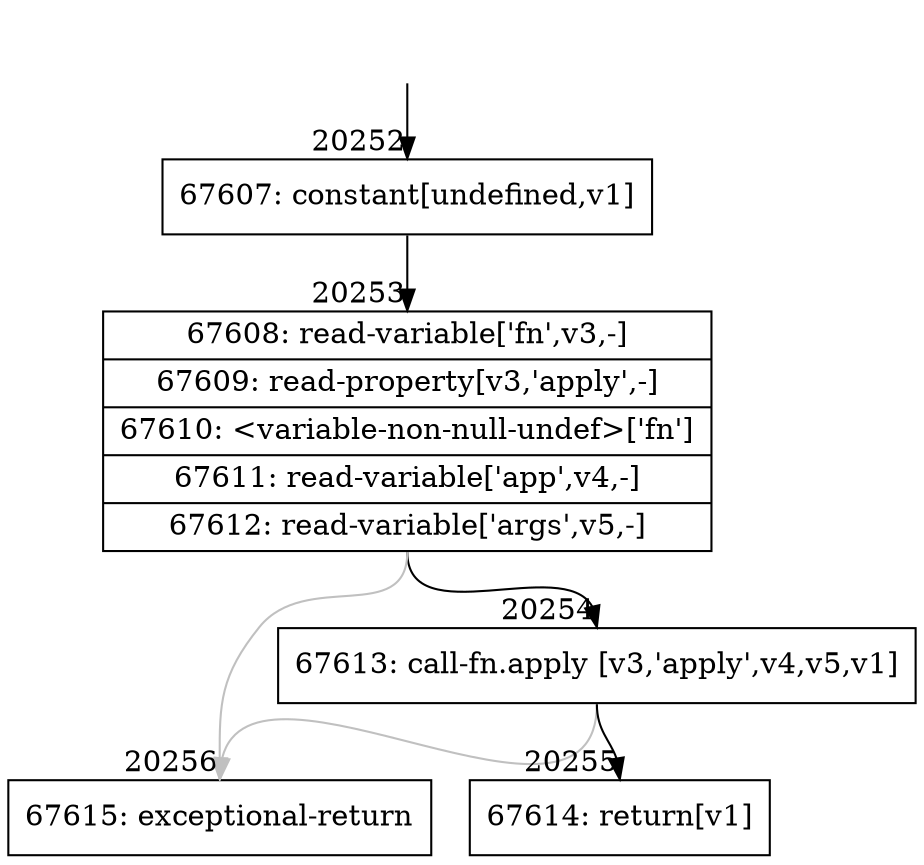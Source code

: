 digraph {
rankdir="TD"
BB_entry1766[shape=none,label=""];
BB_entry1766 -> BB20252 [tailport=s, headport=n, headlabel="    20252"]
BB20252 [shape=record label="{67607: constant[undefined,v1]}" ] 
BB20252 -> BB20253 [tailport=s, headport=n, headlabel="      20253"]
BB20253 [shape=record label="{67608: read-variable['fn',v3,-]|67609: read-property[v3,'apply',-]|67610: \<variable-non-null-undef\>['fn']|67611: read-variable['app',v4,-]|67612: read-variable['args',v5,-]}" ] 
BB20253 -> BB20254 [tailport=s, headport=n, headlabel="      20254"]
BB20253 -> BB20256 [tailport=s, headport=n, color=gray, headlabel="      20256"]
BB20254 [shape=record label="{67613: call-fn.apply [v3,'apply',v4,v5,v1]}" ] 
BB20254 -> BB20255 [tailport=s, headport=n, headlabel="      20255"]
BB20254 -> BB20256 [tailport=s, headport=n, color=gray]
BB20255 [shape=record label="{67614: return[v1]}" ] 
BB20256 [shape=record label="{67615: exceptional-return}" ] 
//#$~ 38025
}

